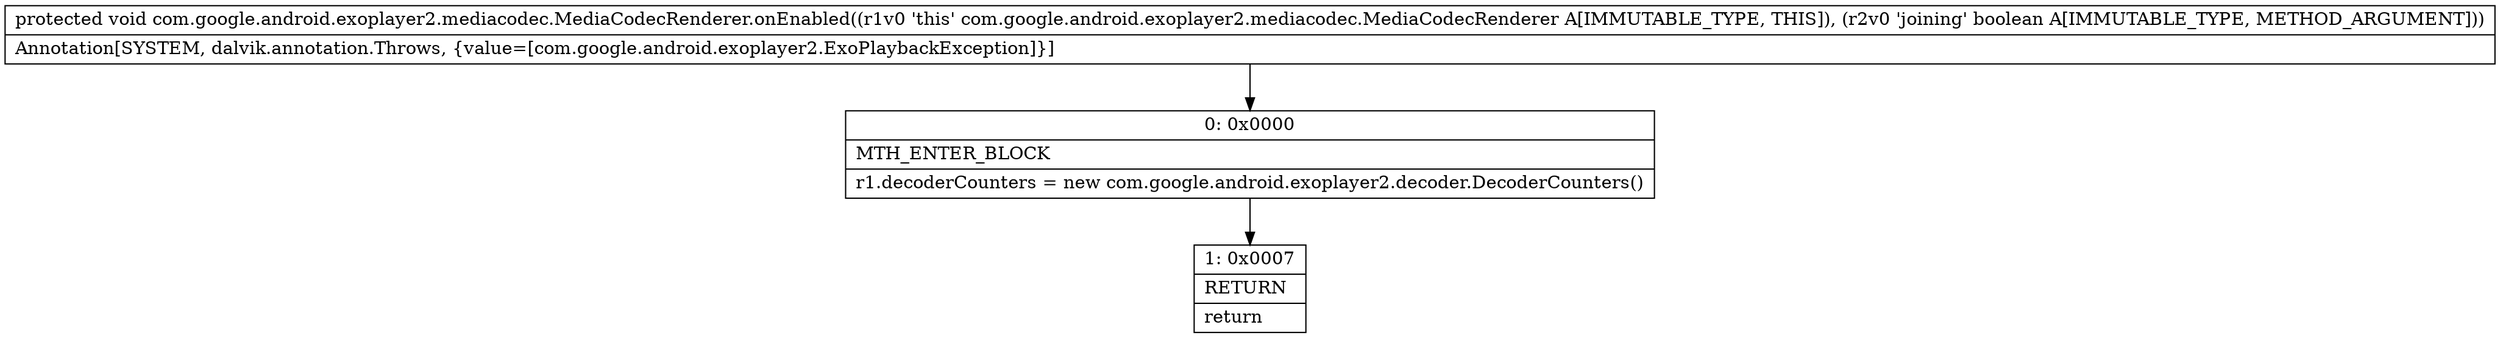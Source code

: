digraph "CFG forcom.google.android.exoplayer2.mediacodec.MediaCodecRenderer.onEnabled(Z)V" {
Node_0 [shape=record,label="{0\:\ 0x0000|MTH_ENTER_BLOCK\l|r1.decoderCounters = new com.google.android.exoplayer2.decoder.DecoderCounters()\l}"];
Node_1 [shape=record,label="{1\:\ 0x0007|RETURN\l|return\l}"];
MethodNode[shape=record,label="{protected void com.google.android.exoplayer2.mediacodec.MediaCodecRenderer.onEnabled((r1v0 'this' com.google.android.exoplayer2.mediacodec.MediaCodecRenderer A[IMMUTABLE_TYPE, THIS]), (r2v0 'joining' boolean A[IMMUTABLE_TYPE, METHOD_ARGUMENT]))  | Annotation[SYSTEM, dalvik.annotation.Throws, \{value=[com.google.android.exoplayer2.ExoPlaybackException]\}]\l}"];
MethodNode -> Node_0;
Node_0 -> Node_1;
}

